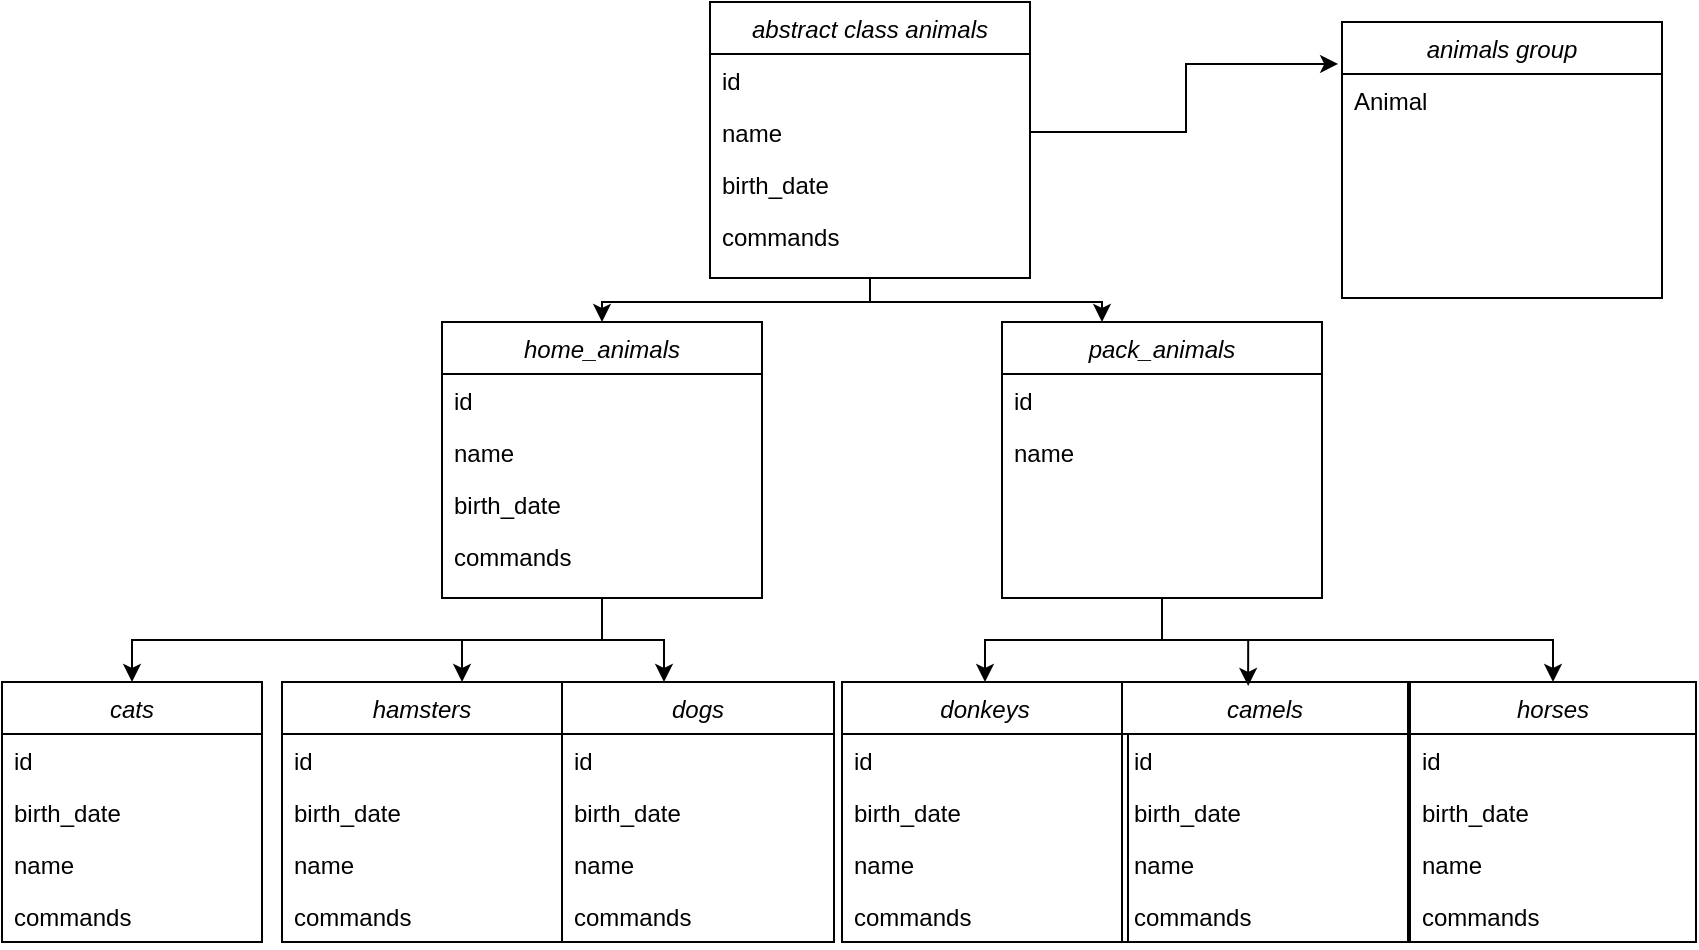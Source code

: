 <mxfile version="22.0.0" type="github">
  <diagram id="C5RBs43oDa-KdzZeNtuy" name="human_friends">
    <mxGraphModel dx="1708" dy="622" grid="1" gridSize="10" guides="1" tooltips="1" connect="1" arrows="1" fold="1" page="1" pageScale="1" pageWidth="827" pageHeight="1169" math="0" shadow="0">
      <root>
        <mxCell id="WIyWlLk6GJQsqaUBKTNV-0" />
        <mxCell id="WIyWlLk6GJQsqaUBKTNV-1" parent="WIyWlLk6GJQsqaUBKTNV-0" />
        <mxCell id="zkfFHV4jXpPFQw0GAbJ--0" value="donkeys" style="swimlane;fontStyle=2;align=center;verticalAlign=top;childLayout=stackLayout;horizontal=1;startSize=26;horizontalStack=0;resizeParent=1;resizeLast=0;collapsible=1;marginBottom=0;rounded=0;shadow=0;strokeWidth=1;" parent="WIyWlLk6GJQsqaUBKTNV-1" vertex="1">
          <mxGeometry x="400" y="360" width="143" height="130" as="geometry">
            <mxRectangle x="230" y="140" width="160" height="26" as="alternateBounds" />
          </mxGeometry>
        </mxCell>
        <mxCell id="zkfFHV4jXpPFQw0GAbJ--1" value="id" style="text;align=left;verticalAlign=top;spacingLeft=4;spacingRight=4;overflow=hidden;rotatable=0;points=[[0,0.5],[1,0.5]];portConstraint=eastwest;" parent="zkfFHV4jXpPFQw0GAbJ--0" vertex="1">
          <mxGeometry y="26" width="143" height="26" as="geometry" />
        </mxCell>
        <mxCell id="zkfFHV4jXpPFQw0GAbJ--2" value="birth_date" style="text;align=left;verticalAlign=top;spacingLeft=4;spacingRight=4;overflow=hidden;rotatable=0;points=[[0,0.5],[1,0.5]];portConstraint=eastwest;rounded=0;shadow=0;html=0;" parent="zkfFHV4jXpPFQw0GAbJ--0" vertex="1">
          <mxGeometry y="52" width="143" height="26" as="geometry" />
        </mxCell>
        <mxCell id="zkfFHV4jXpPFQw0GAbJ--3" value="name" style="text;align=left;verticalAlign=top;spacingLeft=4;spacingRight=4;overflow=hidden;rotatable=0;points=[[0,0.5],[1,0.5]];portConstraint=eastwest;rounded=0;shadow=0;html=0;" parent="zkfFHV4jXpPFQw0GAbJ--0" vertex="1">
          <mxGeometry y="78" width="143" height="26" as="geometry" />
        </mxCell>
        <mxCell id="zkfFHV4jXpPFQw0GAbJ--5" value="commands" style="text;align=left;verticalAlign=top;spacingLeft=4;spacingRight=4;overflow=hidden;rotatable=0;points=[[0,0.5],[1,0.5]];portConstraint=eastwest;" parent="zkfFHV4jXpPFQw0GAbJ--0" vertex="1">
          <mxGeometry y="104" width="143" height="26" as="geometry" />
        </mxCell>
        <mxCell id="M8_CkExRtIyKIost9DRH-0" value="camels" style="swimlane;fontStyle=2;align=center;verticalAlign=top;childLayout=stackLayout;horizontal=1;startSize=26;horizontalStack=0;resizeParent=1;resizeLast=0;collapsible=1;marginBottom=0;rounded=0;shadow=0;strokeWidth=1;" parent="WIyWlLk6GJQsqaUBKTNV-1" vertex="1">
          <mxGeometry x="540" y="360" width="143" height="130" as="geometry">
            <mxRectangle x="230" y="140" width="160" height="26" as="alternateBounds" />
          </mxGeometry>
        </mxCell>
        <mxCell id="M8_CkExRtIyKIost9DRH-1" value="id" style="text;align=left;verticalAlign=top;spacingLeft=4;spacingRight=4;overflow=hidden;rotatable=0;points=[[0,0.5],[1,0.5]];portConstraint=eastwest;" parent="M8_CkExRtIyKIost9DRH-0" vertex="1">
          <mxGeometry y="26" width="143" height="26" as="geometry" />
        </mxCell>
        <mxCell id="M8_CkExRtIyKIost9DRH-2" value="birth_date" style="text;align=left;verticalAlign=top;spacingLeft=4;spacingRight=4;overflow=hidden;rotatable=0;points=[[0,0.5],[1,0.5]];portConstraint=eastwest;rounded=0;shadow=0;html=0;" parent="M8_CkExRtIyKIost9DRH-0" vertex="1">
          <mxGeometry y="52" width="143" height="26" as="geometry" />
        </mxCell>
        <mxCell id="M8_CkExRtIyKIost9DRH-3" value="name" style="text;align=left;verticalAlign=top;spacingLeft=4;spacingRight=4;overflow=hidden;rotatable=0;points=[[0,0.5],[1,0.5]];portConstraint=eastwest;rounded=0;shadow=0;html=0;" parent="M8_CkExRtIyKIost9DRH-0" vertex="1">
          <mxGeometry y="78" width="143" height="26" as="geometry" />
        </mxCell>
        <mxCell id="M8_CkExRtIyKIost9DRH-4" value="commands" style="text;align=left;verticalAlign=top;spacingLeft=4;spacingRight=4;overflow=hidden;rotatable=0;points=[[0,0.5],[1,0.5]];portConstraint=eastwest;" parent="M8_CkExRtIyKIost9DRH-0" vertex="1">
          <mxGeometry y="104" width="143" height="26" as="geometry" />
        </mxCell>
        <mxCell id="M8_CkExRtIyKIost9DRH-5" value="horses" style="swimlane;fontStyle=2;align=center;verticalAlign=top;childLayout=stackLayout;horizontal=1;startSize=26;horizontalStack=0;resizeParent=1;resizeLast=0;collapsible=1;marginBottom=0;rounded=0;shadow=0;strokeWidth=1;" parent="WIyWlLk6GJQsqaUBKTNV-1" vertex="1">
          <mxGeometry x="684" y="360" width="143" height="130" as="geometry">
            <mxRectangle x="230" y="140" width="160" height="26" as="alternateBounds" />
          </mxGeometry>
        </mxCell>
        <mxCell id="M8_CkExRtIyKIost9DRH-6" value="id" style="text;align=left;verticalAlign=top;spacingLeft=4;spacingRight=4;overflow=hidden;rotatable=0;points=[[0,0.5],[1,0.5]];portConstraint=eastwest;" parent="M8_CkExRtIyKIost9DRH-5" vertex="1">
          <mxGeometry y="26" width="143" height="26" as="geometry" />
        </mxCell>
        <mxCell id="M8_CkExRtIyKIost9DRH-7" value="birth_date" style="text;align=left;verticalAlign=top;spacingLeft=4;spacingRight=4;overflow=hidden;rotatable=0;points=[[0,0.5],[1,0.5]];portConstraint=eastwest;rounded=0;shadow=0;html=0;" parent="M8_CkExRtIyKIost9DRH-5" vertex="1">
          <mxGeometry y="52" width="143" height="26" as="geometry" />
        </mxCell>
        <mxCell id="M8_CkExRtIyKIost9DRH-8" value="name" style="text;align=left;verticalAlign=top;spacingLeft=4;spacingRight=4;overflow=hidden;rotatable=0;points=[[0,0.5],[1,0.5]];portConstraint=eastwest;rounded=0;shadow=0;html=0;" parent="M8_CkExRtIyKIost9DRH-5" vertex="1">
          <mxGeometry y="78" width="143" height="26" as="geometry" />
        </mxCell>
        <mxCell id="M8_CkExRtIyKIost9DRH-9" value="commands" style="text;align=left;verticalAlign=top;spacingLeft=4;spacingRight=4;overflow=hidden;rotatable=0;points=[[0,0.5],[1,0.5]];portConstraint=eastwest;" parent="M8_CkExRtIyKIost9DRH-5" vertex="1">
          <mxGeometry y="104" width="143" height="26" as="geometry" />
        </mxCell>
        <mxCell id="M8_CkExRtIyKIost9DRH-10" value="cats" style="swimlane;fontStyle=2;align=center;verticalAlign=top;childLayout=stackLayout;horizontal=1;startSize=26;horizontalStack=0;resizeParent=1;resizeLast=0;collapsible=1;marginBottom=0;rounded=0;shadow=0;strokeWidth=1;" parent="WIyWlLk6GJQsqaUBKTNV-1" vertex="1">
          <mxGeometry x="-20" y="360" width="130" height="130" as="geometry">
            <mxRectangle x="230" y="140" width="160" height="26" as="alternateBounds" />
          </mxGeometry>
        </mxCell>
        <mxCell id="M8_CkExRtIyKIost9DRH-11" value="id" style="text;align=left;verticalAlign=top;spacingLeft=4;spacingRight=4;overflow=hidden;rotatable=0;points=[[0,0.5],[1,0.5]];portConstraint=eastwest;" parent="M8_CkExRtIyKIost9DRH-10" vertex="1">
          <mxGeometry y="26" width="130" height="26" as="geometry" />
        </mxCell>
        <mxCell id="M8_CkExRtIyKIost9DRH-12" value="birth_date" style="text;align=left;verticalAlign=top;spacingLeft=4;spacingRight=4;overflow=hidden;rotatable=0;points=[[0,0.5],[1,0.5]];portConstraint=eastwest;rounded=0;shadow=0;html=0;" parent="M8_CkExRtIyKIost9DRH-10" vertex="1">
          <mxGeometry y="52" width="130" height="26" as="geometry" />
        </mxCell>
        <mxCell id="M8_CkExRtIyKIost9DRH-13" value="name" style="text;align=left;verticalAlign=top;spacingLeft=4;spacingRight=4;overflow=hidden;rotatable=0;points=[[0,0.5],[1,0.5]];portConstraint=eastwest;rounded=0;shadow=0;html=0;" parent="M8_CkExRtIyKIost9DRH-10" vertex="1">
          <mxGeometry y="78" width="130" height="26" as="geometry" />
        </mxCell>
        <mxCell id="M8_CkExRtIyKIost9DRH-14" value="commands" style="text;align=left;verticalAlign=top;spacingLeft=4;spacingRight=4;overflow=hidden;rotatable=0;points=[[0,0.5],[1,0.5]];portConstraint=eastwest;" parent="M8_CkExRtIyKIost9DRH-10" vertex="1">
          <mxGeometry y="104" width="130" height="26" as="geometry" />
        </mxCell>
        <mxCell id="M8_CkExRtIyKIost9DRH-20" value="hamsters" style="swimlane;fontStyle=2;align=center;verticalAlign=top;childLayout=stackLayout;horizontal=1;startSize=26;horizontalStack=0;resizeParent=1;resizeLast=0;collapsible=1;marginBottom=0;rounded=0;shadow=0;strokeWidth=1;" parent="WIyWlLk6GJQsqaUBKTNV-1" vertex="1">
          <mxGeometry x="120" y="360" width="140" height="130" as="geometry">
            <mxRectangle x="230" y="140" width="160" height="26" as="alternateBounds" />
          </mxGeometry>
        </mxCell>
        <mxCell id="M8_CkExRtIyKIost9DRH-21" value="id" style="text;align=left;verticalAlign=top;spacingLeft=4;spacingRight=4;overflow=hidden;rotatable=0;points=[[0,0.5],[1,0.5]];portConstraint=eastwest;" parent="M8_CkExRtIyKIost9DRH-20" vertex="1">
          <mxGeometry y="26" width="140" height="26" as="geometry" />
        </mxCell>
        <mxCell id="M8_CkExRtIyKIost9DRH-22" value="birth_date" style="text;align=left;verticalAlign=top;spacingLeft=4;spacingRight=4;overflow=hidden;rotatable=0;points=[[0,0.5],[1,0.5]];portConstraint=eastwest;rounded=0;shadow=0;html=0;" parent="M8_CkExRtIyKIost9DRH-20" vertex="1">
          <mxGeometry y="52" width="140" height="26" as="geometry" />
        </mxCell>
        <mxCell id="M8_CkExRtIyKIost9DRH-23" value="name" style="text;align=left;verticalAlign=top;spacingLeft=4;spacingRight=4;overflow=hidden;rotatable=0;points=[[0,0.5],[1,0.5]];portConstraint=eastwest;rounded=0;shadow=0;html=0;" parent="M8_CkExRtIyKIost9DRH-20" vertex="1">
          <mxGeometry y="78" width="140" height="26" as="geometry" />
        </mxCell>
        <mxCell id="M8_CkExRtIyKIost9DRH-24" value="commands" style="text;align=left;verticalAlign=top;spacingLeft=4;spacingRight=4;overflow=hidden;rotatable=0;points=[[0,0.5],[1,0.5]];portConstraint=eastwest;" parent="M8_CkExRtIyKIost9DRH-20" vertex="1">
          <mxGeometry y="104" width="140" height="26" as="geometry" />
        </mxCell>
        <mxCell id="M8_CkExRtIyKIost9DRH-25" value="abstract class animals" style="swimlane;fontStyle=2;align=center;verticalAlign=top;childLayout=stackLayout;horizontal=1;startSize=26;horizontalStack=0;resizeParent=1;resizeLast=0;collapsible=1;marginBottom=0;rounded=0;shadow=0;strokeWidth=1;" parent="WIyWlLk6GJQsqaUBKTNV-1" vertex="1">
          <mxGeometry x="334" y="20" width="160" height="138" as="geometry">
            <mxRectangle x="230" y="140" width="160" height="26" as="alternateBounds" />
          </mxGeometry>
        </mxCell>
        <mxCell id="M8_CkExRtIyKIost9DRH-26" value="id" style="text;align=left;verticalAlign=top;spacingLeft=4;spacingRight=4;overflow=hidden;rotatable=0;points=[[0,0.5],[1,0.5]];portConstraint=eastwest;" parent="M8_CkExRtIyKIost9DRH-25" vertex="1">
          <mxGeometry y="26" width="160" height="26" as="geometry" />
        </mxCell>
        <mxCell id="M8_CkExRtIyKIost9DRH-28" value="name" style="text;align=left;verticalAlign=top;spacingLeft=4;spacingRight=4;overflow=hidden;rotatable=0;points=[[0,0.5],[1,0.5]];portConstraint=eastwest;rounded=0;shadow=0;html=0;" parent="M8_CkExRtIyKIost9DRH-25" vertex="1">
          <mxGeometry y="52" width="160" height="26" as="geometry" />
        </mxCell>
        <mxCell id="L0IOszkVs6HCUJMWdJM6-7" value="birth_date" style="text;align=left;verticalAlign=top;spacingLeft=4;spacingRight=4;overflow=hidden;rotatable=0;points=[[0,0.5],[1,0.5]];portConstraint=eastwest;rounded=0;shadow=0;html=0;" vertex="1" parent="M8_CkExRtIyKIost9DRH-25">
          <mxGeometry y="78" width="160" height="26" as="geometry" />
        </mxCell>
        <mxCell id="L0IOszkVs6HCUJMWdJM6-8" value="commands" style="text;align=left;verticalAlign=top;spacingLeft=4;spacingRight=4;overflow=hidden;rotatable=0;points=[[0,0.5],[1,0.5]];portConstraint=eastwest;" vertex="1" parent="M8_CkExRtIyKIost9DRH-25">
          <mxGeometry y="104" width="160" height="26" as="geometry" />
        </mxCell>
        <mxCell id="M8_CkExRtIyKIost9DRH-15" value="dogs" style="swimlane;fontStyle=2;align=center;verticalAlign=top;childLayout=stackLayout;horizontal=1;startSize=26;horizontalStack=0;resizeParent=1;resizeLast=0;collapsible=1;marginBottom=0;rounded=0;shadow=0;strokeWidth=1;" parent="WIyWlLk6GJQsqaUBKTNV-1" vertex="1">
          <mxGeometry x="260" y="360" width="136" height="130" as="geometry">
            <mxRectangle x="230" y="140" width="160" height="26" as="alternateBounds" />
          </mxGeometry>
        </mxCell>
        <mxCell id="M8_CkExRtIyKIost9DRH-16" value="id" style="text;align=left;verticalAlign=top;spacingLeft=4;spacingRight=4;overflow=hidden;rotatable=0;points=[[0,0.5],[1,0.5]];portConstraint=eastwest;" parent="M8_CkExRtIyKIost9DRH-15" vertex="1">
          <mxGeometry y="26" width="136" height="26" as="geometry" />
        </mxCell>
        <mxCell id="M8_CkExRtIyKIost9DRH-17" value="birth_date" style="text;align=left;verticalAlign=top;spacingLeft=4;spacingRight=4;overflow=hidden;rotatable=0;points=[[0,0.5],[1,0.5]];portConstraint=eastwest;rounded=0;shadow=0;html=0;" parent="M8_CkExRtIyKIost9DRH-15" vertex="1">
          <mxGeometry y="52" width="136" height="26" as="geometry" />
        </mxCell>
        <mxCell id="M8_CkExRtIyKIost9DRH-18" value="name" style="text;align=left;verticalAlign=top;spacingLeft=4;spacingRight=4;overflow=hidden;rotatable=0;points=[[0,0.5],[1,0.5]];portConstraint=eastwest;rounded=0;shadow=0;html=0;" parent="M8_CkExRtIyKIost9DRH-15" vertex="1">
          <mxGeometry y="78" width="136" height="26" as="geometry" />
        </mxCell>
        <mxCell id="M8_CkExRtIyKIost9DRH-19" value="commands" style="text;align=left;verticalAlign=top;spacingLeft=4;spacingRight=4;overflow=hidden;rotatable=0;points=[[0,0.5],[1,0.5]];portConstraint=eastwest;" parent="M8_CkExRtIyKIost9DRH-15" vertex="1">
          <mxGeometry y="104" width="136" height="26" as="geometry" />
        </mxCell>
        <mxCell id="L0IOszkVs6HCUJMWdJM6-36" style="edgeStyle=orthogonalEdgeStyle;rounded=0;orthogonalLoop=1;jettySize=auto;html=1;entryX=0.5;entryY=0;entryDx=0;entryDy=0;exitX=0.5;exitY=1;exitDx=0;exitDy=0;" edge="1" parent="WIyWlLk6GJQsqaUBKTNV-1" source="L0IOszkVs6HCUJMWdJM6-1" target="M8_CkExRtIyKIost9DRH-5">
          <mxGeometry relative="1" as="geometry" />
        </mxCell>
        <mxCell id="L0IOszkVs6HCUJMWdJM6-38" style="edgeStyle=orthogonalEdgeStyle;rounded=0;orthogonalLoop=1;jettySize=auto;html=1;entryX=0.5;entryY=0;entryDx=0;entryDy=0;" edge="1" parent="WIyWlLk6GJQsqaUBKTNV-1" source="L0IOszkVs6HCUJMWdJM6-1" target="zkfFHV4jXpPFQw0GAbJ--0">
          <mxGeometry relative="1" as="geometry" />
        </mxCell>
        <mxCell id="L0IOszkVs6HCUJMWdJM6-1" value="pack_animals" style="swimlane;fontStyle=2;align=center;verticalAlign=top;childLayout=stackLayout;horizontal=1;startSize=26;horizontalStack=0;resizeParent=1;resizeLast=0;collapsible=1;marginBottom=0;rounded=0;shadow=0;strokeWidth=1;" vertex="1" parent="WIyWlLk6GJQsqaUBKTNV-1">
          <mxGeometry x="480" y="180" width="160" height="138" as="geometry">
            <mxRectangle x="230" y="140" width="160" height="26" as="alternateBounds" />
          </mxGeometry>
        </mxCell>
        <mxCell id="L0IOszkVs6HCUJMWdJM6-2" value="id" style="text;align=left;verticalAlign=top;spacingLeft=4;spacingRight=4;overflow=hidden;rotatable=0;points=[[0,0.5],[1,0.5]];portConstraint=eastwest;" vertex="1" parent="L0IOszkVs6HCUJMWdJM6-1">
          <mxGeometry y="26" width="160" height="26" as="geometry" />
        </mxCell>
        <mxCell id="L0IOszkVs6HCUJMWdJM6-3" value="name" style="text;align=left;verticalAlign=top;spacingLeft=4;spacingRight=4;overflow=hidden;rotatable=0;points=[[0,0.5],[1,0.5]];portConstraint=eastwest;rounded=0;shadow=0;html=0;" vertex="1" parent="L0IOszkVs6HCUJMWdJM6-1">
          <mxGeometry y="52" width="160" height="26" as="geometry" />
        </mxCell>
        <mxCell id="L0IOszkVs6HCUJMWdJM6-35" style="edgeStyle=orthogonalEdgeStyle;rounded=0;orthogonalLoop=1;jettySize=auto;html=1;entryX=0.5;entryY=0;entryDx=0;entryDy=0;exitX=0.5;exitY=1;exitDx=0;exitDy=0;" edge="1" parent="WIyWlLk6GJQsqaUBKTNV-1" source="L0IOszkVs6HCUJMWdJM6-4" target="M8_CkExRtIyKIost9DRH-10">
          <mxGeometry relative="1" as="geometry" />
        </mxCell>
        <mxCell id="L0IOszkVs6HCUJMWdJM6-4" value="home_animals" style="swimlane;fontStyle=2;align=center;verticalAlign=top;childLayout=stackLayout;horizontal=1;startSize=26;horizontalStack=0;resizeParent=1;resizeLast=0;collapsible=1;marginBottom=0;rounded=0;shadow=0;strokeWidth=1;" vertex="1" parent="WIyWlLk6GJQsqaUBKTNV-1">
          <mxGeometry x="200" y="180" width="160" height="138" as="geometry">
            <mxRectangle x="230" y="140" width="160" height="26" as="alternateBounds" />
          </mxGeometry>
        </mxCell>
        <mxCell id="L0IOszkVs6HCUJMWdJM6-5" value="id" style="text;align=left;verticalAlign=top;spacingLeft=4;spacingRight=4;overflow=hidden;rotatable=0;points=[[0,0.5],[1,0.5]];portConstraint=eastwest;" vertex="1" parent="L0IOszkVs6HCUJMWdJM6-4">
          <mxGeometry y="26" width="160" height="26" as="geometry" />
        </mxCell>
        <mxCell id="L0IOszkVs6HCUJMWdJM6-6" value="name" style="text;align=left;verticalAlign=top;spacingLeft=4;spacingRight=4;overflow=hidden;rotatable=0;points=[[0,0.5],[1,0.5]];portConstraint=eastwest;rounded=0;shadow=0;html=0;" vertex="1" parent="L0IOszkVs6HCUJMWdJM6-4">
          <mxGeometry y="52" width="160" height="26" as="geometry" />
        </mxCell>
        <mxCell id="L0IOszkVs6HCUJMWdJM6-18" value="birth_date" style="text;align=left;verticalAlign=top;spacingLeft=4;spacingRight=4;overflow=hidden;rotatable=0;points=[[0,0.5],[1,0.5]];portConstraint=eastwest;rounded=0;shadow=0;html=0;" vertex="1" parent="L0IOszkVs6HCUJMWdJM6-4">
          <mxGeometry y="78" width="160" height="26" as="geometry" />
        </mxCell>
        <mxCell id="L0IOszkVs6HCUJMWdJM6-19" value="commands" style="text;align=left;verticalAlign=top;spacingLeft=4;spacingRight=4;overflow=hidden;rotatable=0;points=[[0,0.5],[1,0.5]];portConstraint=eastwest;" vertex="1" parent="L0IOszkVs6HCUJMWdJM6-4">
          <mxGeometry y="104" width="160" height="26" as="geometry" />
        </mxCell>
        <mxCell id="L0IOszkVs6HCUJMWdJM6-10" style="edgeStyle=orthogonalEdgeStyle;rounded=0;orthogonalLoop=1;jettySize=auto;html=1;exitX=0.5;exitY=1;exitDx=0;exitDy=0;" edge="1" parent="WIyWlLk6GJQsqaUBKTNV-1" source="M8_CkExRtIyKIost9DRH-25" target="L0IOszkVs6HCUJMWdJM6-4">
          <mxGeometry relative="1" as="geometry">
            <Array as="points">
              <mxPoint x="414" y="170" />
              <mxPoint x="280" y="170" />
            </Array>
          </mxGeometry>
        </mxCell>
        <mxCell id="L0IOszkVs6HCUJMWdJM6-20" style="edgeStyle=orthogonalEdgeStyle;rounded=0;orthogonalLoop=1;jettySize=auto;html=1;exitX=0.5;exitY=1;exitDx=0;exitDy=0;" edge="1" parent="WIyWlLk6GJQsqaUBKTNV-1" source="M8_CkExRtIyKIost9DRH-25" target="L0IOszkVs6HCUJMWdJM6-1">
          <mxGeometry relative="1" as="geometry">
            <Array as="points">
              <mxPoint x="414" y="170" />
              <mxPoint x="530" y="170" />
            </Array>
          </mxGeometry>
        </mxCell>
        <mxCell id="L0IOszkVs6HCUJMWdJM6-23" value="animals group" style="swimlane;fontStyle=2;align=center;verticalAlign=top;childLayout=stackLayout;horizontal=1;startSize=26;horizontalStack=0;resizeParent=1;resizeLast=0;collapsible=1;marginBottom=0;rounded=0;shadow=0;strokeWidth=1;" vertex="1" parent="WIyWlLk6GJQsqaUBKTNV-1">
          <mxGeometry x="650" y="30" width="160" height="138" as="geometry">
            <mxRectangle x="230" y="140" width="160" height="26" as="alternateBounds" />
          </mxGeometry>
        </mxCell>
        <mxCell id="L0IOszkVs6HCUJMWdJM6-24" value="Animal" style="text;align=left;verticalAlign=top;spacingLeft=4;spacingRight=4;overflow=hidden;rotatable=0;points=[[0,0.5],[1,0.5]];portConstraint=eastwest;" vertex="1" parent="L0IOszkVs6HCUJMWdJM6-23">
          <mxGeometry y="26" width="160" height="26" as="geometry" />
        </mxCell>
        <mxCell id="L0IOszkVs6HCUJMWdJM6-33" style="edgeStyle=orthogonalEdgeStyle;rounded=0;orthogonalLoop=1;jettySize=auto;html=1;entryX=0.375;entryY=0;entryDx=0;entryDy=0;entryPerimeter=0;" edge="1" parent="WIyWlLk6GJQsqaUBKTNV-1" source="L0IOszkVs6HCUJMWdJM6-4" target="M8_CkExRtIyKIost9DRH-15">
          <mxGeometry relative="1" as="geometry" />
        </mxCell>
        <mxCell id="L0IOszkVs6HCUJMWdJM6-34" style="edgeStyle=orthogonalEdgeStyle;rounded=0;orthogonalLoop=1;jettySize=auto;html=1;entryX=0.643;entryY=0;entryDx=0;entryDy=0;entryPerimeter=0;" edge="1" parent="WIyWlLk6GJQsqaUBKTNV-1" source="L0IOszkVs6HCUJMWdJM6-4" target="M8_CkExRtIyKIost9DRH-20">
          <mxGeometry relative="1" as="geometry" />
        </mxCell>
        <mxCell id="L0IOszkVs6HCUJMWdJM6-37" style="edgeStyle=orthogonalEdgeStyle;rounded=0;orthogonalLoop=1;jettySize=auto;html=1;entryX=0.441;entryY=0.015;entryDx=0;entryDy=0;entryPerimeter=0;" edge="1" parent="WIyWlLk6GJQsqaUBKTNV-1" source="L0IOszkVs6HCUJMWdJM6-1" target="M8_CkExRtIyKIost9DRH-0">
          <mxGeometry relative="1" as="geometry" />
        </mxCell>
        <mxCell id="L0IOszkVs6HCUJMWdJM6-39" style="edgeStyle=orthogonalEdgeStyle;rounded=0;orthogonalLoop=1;jettySize=auto;html=1;entryX=-0.012;entryY=0.152;entryDx=0;entryDy=0;entryPerimeter=0;" edge="1" parent="WIyWlLk6GJQsqaUBKTNV-1" source="M8_CkExRtIyKIost9DRH-28" target="L0IOszkVs6HCUJMWdJM6-23">
          <mxGeometry relative="1" as="geometry" />
        </mxCell>
      </root>
    </mxGraphModel>
  </diagram>
</mxfile>
